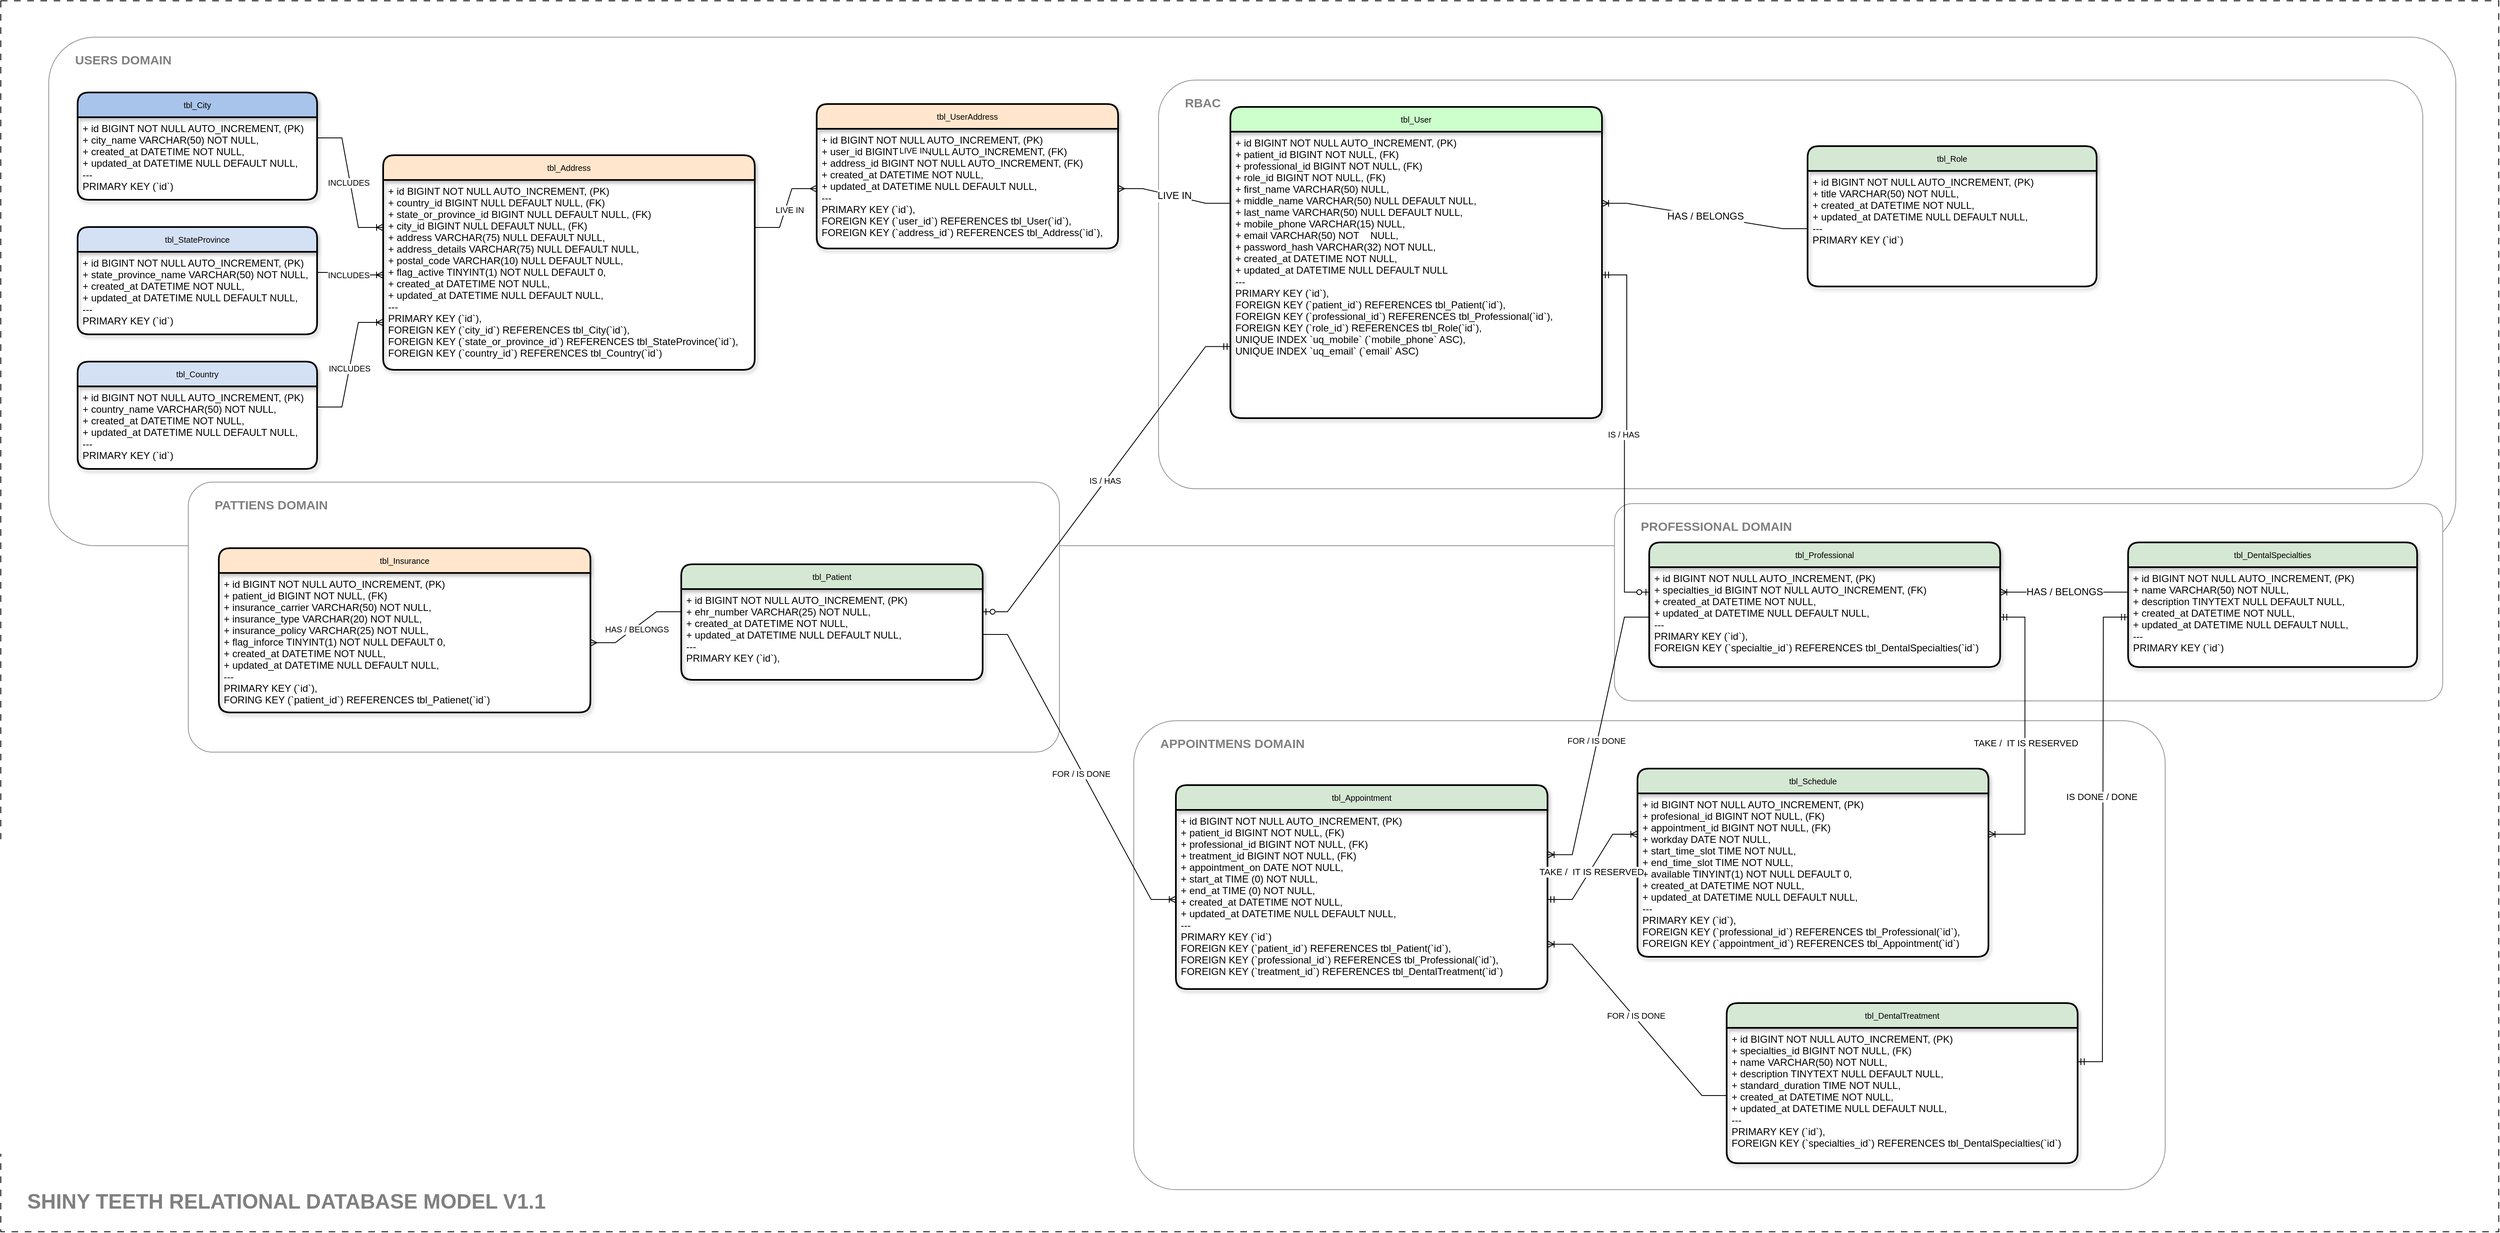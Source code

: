 <mxfile version="20.8.16" type="device"><diagram name="Página-1" id="TkPRqeXI9kq4rZR4-tyb"><mxGraphModel dx="2875" dy="2680" grid="0" gridSize="1" guides="1" tooltips="1" connect="1" arrows="1" fold="1" page="0" pageScale="1" pageWidth="1654" pageHeight="1169" math="0" shadow="0"><root><mxCell id="0"/><mxCell id="1" parent="0"/><mxCell id="j7VE22RYLg9SCNnTLwtO-19" value="SHINY TEETH RELATIONAL DATABASE MODEL V1.1" style="rounded=0;whiteSpace=wrap;html=1;shadow=0;strokeColor=default;fontSize=25;fontColor=#808080;fillColor=#FFFFFF;dashed=1;dashPattern=8 8;fontStyle=1;verticalAlign=bottom;align=left;spacingBottom=20;spacingLeft=30;" parent="1" vertex="1"><mxGeometry x="-1251" y="-1641" width="3025" height="1491" as="geometry"/></mxCell><mxCell id="j7VE22RYLg9SCNnTLwtO-18" value="USERS DOMAIN" style="rounded=1;whiteSpace=wrap;html=1;shadow=0;fillColor=#FFFFFF;arcSize=9;verticalAlign=top;align=left;spacingTop=12;spacingLeft=30;fontStyle=1;fontSize=15;strokeColor=#999999;fontColor=#808080;" parent="1" vertex="1"><mxGeometry x="-1193" y="-1597" width="2915" height="616" as="geometry"/></mxCell><mxCell id="j7VE22RYLg9SCNnTLwtO-17" value="PATTIENS DOMAIN" style="rounded=1;whiteSpace=wrap;html=1;shadow=0;fillColor=#FFFFFF;arcSize=9;verticalAlign=top;align=left;spacingTop=12;spacingLeft=30;fontStyle=1;fontSize=15;strokeColor=#999999;fontColor=#808080;" parent="1" vertex="1"><mxGeometry x="-1024" y="-1058" width="1055" height="327" as="geometry"/></mxCell><mxCell id="j7VE22RYLg9SCNnTLwtO-15" value="APPOINTMENS DOMAIN" style="rounded=1;whiteSpace=wrap;html=1;shadow=0;fillColor=#FFFFFF;arcSize=9;verticalAlign=top;align=left;spacingTop=12;spacingLeft=30;fontStyle=1;fontSize=15;strokeColor=#999999;fontColor=#808080;" parent="1" vertex="1"><mxGeometry x="121" y="-769" width="1249.04" height="568" as="geometry"/></mxCell><mxCell id="j7VE22RYLg9SCNnTLwtO-14" value="PROFESSIONAL DOMAIN" style="rounded=1;whiteSpace=wrap;html=1;shadow=0;fillColor=#FFFFFF;arcSize=9;verticalAlign=top;align=left;spacingTop=12;spacingLeft=30;fontStyle=1;fontSize=15;strokeColor=#999999;fontColor=#808080;" parent="1" vertex="1"><mxGeometry x="703.13" y="-1032" width="1003" height="239" as="geometry"/></mxCell><mxCell id="j7VE22RYLg9SCNnTLwtO-13" value="RBAC" style="rounded=1;whiteSpace=wrap;html=1;shadow=0;fillColor=#FFFFFF;arcSize=9;verticalAlign=top;align=left;spacingTop=12;spacingLeft=30;fontStyle=1;fontSize=15;strokeColor=#999999;fontColor=#808080;" parent="1" vertex="1"><mxGeometry x="151" y="-1545" width="1531" height="495" as="geometry"/></mxCell><mxCell id="nI9jZgU-42-GDvaegeSf-1" value="tbl_User" style="swimlane;childLayout=stackLayout;horizontal=1;startSize=30;horizontalStack=0;rounded=1;fontSize=10;fontStyle=0;strokeWidth=2;resizeParent=0;resizeLast=1;shadow=1;dashed=0;align=center;fillColor=#CCFFCC;" parent="1" vertex="1"><mxGeometry x="238" y="-1512.5" width="450" height="377" as="geometry"><mxRectangle x="70" y="-740" width="80" height="30" as="alternateBounds"/></mxGeometry></mxCell><mxCell id="nI9jZgU-42-GDvaegeSf-2" value="+ id BIGINT NOT NULL AUTO_INCREMENT, (PK)&#10;+ patient_id BIGINT NOT NULL, (FK)&#10;+ professional_id BIGINT NOT NULL, (FK)&#10;+ role_id BIGINT NOT NULL, (FK)&#10;+ first_name VARCHAR(50) NULL,&#10;+ middle_name VARCHAR(50) NULL DEFAULT NULL,&#10;+ last_name VARCHAR(50) NULL DEFAULT NULL,&#10;+ mobile_phone VARCHAR(15) NULL,&#10;+ email VARCHAR(50) NOT    NULL,&#10;+ password_hash VARCHAR(32) NOT NULL,&#10;+ created_at DATETIME NOT NULL,&#10;+ updated_at DATETIME NULL DEFAULT NULL&#10;---&#10;PRIMARY KEY (`id`),&#10;FOREIGN KEY (`patient_id`) REFERENCES tbl_Patient(`id`),&#10;FOREIGN KEY (`professional_id`) REFERENCES tbl_Professional(`id`),&#10;FOREIGN KEY (`role_id`) REFERENCES tbl_Role(`id`),&#10;UNIQUE INDEX `uq_mobile` (`mobile_phone` ASC),&#10;UNIQUE INDEX `uq_email` (`email` ASC)" style="align=left;strokeColor=none;fillColor=none;spacingLeft=4;fontSize=12;verticalAlign=top;resizable=0;rotatable=0;part=1;" parent="nI9jZgU-42-GDvaegeSf-1" vertex="1"><mxGeometry y="30" width="450" height="347" as="geometry"/></mxCell><mxCell id="nI9jZgU-42-GDvaegeSf-3" value="tbl_Role" style="swimlane;childLayout=stackLayout;horizontal=1;startSize=30;horizontalStack=0;rounded=1;fontSize=10;fontStyle=0;strokeWidth=2;resizeParent=0;resizeLast=1;shadow=1;dashed=0;align=center;fillColor=#D5E8D4;" parent="1" vertex="1"><mxGeometry x="937" y="-1465" width="350" height="170" as="geometry"><mxRectangle x="294" y="-740" width="80" height="30" as="alternateBounds"/></mxGeometry></mxCell><mxCell id="nI9jZgU-42-GDvaegeSf-4" value="+ id BIGINT NOT NULL AUTO_INCREMENT, (PK)&#10;+ title VARCHAR(50) NOT NULL,&#10;+ created_at DATETIME NOT NULL,&#10;+ updated_at DATETIME NULL DEFAULT NULL,&#10;---&#10;PRIMARY KEY (`id`)" style="align=left;strokeColor=none;fillColor=none;spacingLeft=4;fontSize=12;verticalAlign=top;resizable=0;rotatable=0;part=1;" parent="nI9jZgU-42-GDvaegeSf-3" vertex="1"><mxGeometry y="30" width="350" height="140" as="geometry"/></mxCell><mxCell id="tOU84PY6kPd9gPvKxVqi-3" value="tbl_Address" style="swimlane;childLayout=stackLayout;horizontal=1;startSize=30;horizontalStack=0;rounded=1;fontSize=10;fontStyle=0;strokeWidth=2;resizeParent=0;resizeLast=1;shadow=1;dashed=0;align=center;fillColor=#FFE6CC;" parent="1" vertex="1"><mxGeometry x="-788" y="-1454" width="450" height="260" as="geometry"><mxRectangle x="294" y="-740" width="80" height="30" as="alternateBounds"/></mxGeometry></mxCell><mxCell id="tOU84PY6kPd9gPvKxVqi-4" value="+ id BIGINT NOT NULL AUTO_INCREMENT, (PK)&#10;+ country_id BIGINT NULL DEFAULT NULL, (FK)&#10;+ state_or_province_id BIGINT NULL DEFAULT NULL, (FK)&#10;+ city_id BIGINT NULL DEFAULT NULL, (FK)&#10;+ address VARCHAR(75) NULL DEFAULT NULL,&#10;+ address_details VARCHAR(75) NULL DEFAULT NULL,&#10;+ postal_code VARCHAR(10) NULL DEFAULT NULL,&#10;+ flag_active TINYINT(1) NOT NULL DEFAULT 0,&#10;+ created_at DATETIME NOT NULL,&#10;+ updated_at DATETIME NULL DEFAULT NULL,&#10;---&#10;PRIMARY KEY (`id`),&#10;FOREIGN KEY (`city_id`) REFERENCES tbl_City(`id`),&#10;FOREIGN KEY (`state_or_province_id`) REFERENCES tbl_StateProvince(`id`),&#10;FOREIGN KEY (`country_id`) REFERENCES tbl_Country(`id`)" style="align=left;strokeColor=none;fillColor=none;spacingLeft=4;fontSize=12;verticalAlign=top;resizable=0;rotatable=0;part=1;" parent="tOU84PY6kPd9gPvKxVqi-3" vertex="1"><mxGeometry y="30" width="450" height="230" as="geometry"/></mxCell><mxCell id="tOU84PY6kPd9gPvKxVqi-7" value="tbl_City" style="swimlane;childLayout=stackLayout;horizontal=1;startSize=30;horizontalStack=0;rounded=1;fontSize=10;fontStyle=0;strokeWidth=2;resizeParent=0;resizeLast=1;shadow=1;dashed=0;align=center;fillColor=#A9C4EB;" parent="1" vertex="1"><mxGeometry x="-1158" y="-1530" width="290" height="130" as="geometry"><mxRectangle x="294" y="-740" width="80" height="30" as="alternateBounds"/></mxGeometry></mxCell><mxCell id="tOU84PY6kPd9gPvKxVqi-8" value="+ id BIGINT NOT NULL AUTO_INCREMENT, (PK)&#10;+ city_name VARCHAR(50) NOT NULL,&#10;+ created_at DATETIME NOT NULL,&#10;+ updated_at DATETIME NULL DEFAULT NULL,&#10;---&#10;PRIMARY KEY (`id`)" style="align=left;strokeColor=none;fillColor=none;spacingLeft=4;fontSize=12;verticalAlign=top;resizable=0;rotatable=0;part=1;" parent="tOU84PY6kPd9gPvKxVqi-7" vertex="1"><mxGeometry y="30" width="290" height="100" as="geometry"/></mxCell><mxCell id="tOU84PY6kPd9gPvKxVqi-9" value="tbl_StateProvince" style="swimlane;childLayout=stackLayout;horizontal=1;startSize=30;horizontalStack=0;rounded=1;fontSize=10;fontStyle=0;strokeWidth=2;resizeParent=0;resizeLast=1;shadow=1;dashed=0;align=center;fillColor=#D4E1F5;" parent="1" vertex="1"><mxGeometry x="-1158" y="-1367" width="290" height="130" as="geometry"><mxRectangle x="294" y="-740" width="80" height="30" as="alternateBounds"/></mxGeometry></mxCell><mxCell id="tOU84PY6kPd9gPvKxVqi-10" value="+ id BIGINT NOT NULL AUTO_INCREMENT, (PK)&#10;+ state_province_name VARCHAR(50) NOT NULL,&#10;+ created_at DATETIME NOT NULL,&#10;+ updated_at DATETIME NULL DEFAULT NULL,&#10;---&#10;PRIMARY KEY (`id`)" style="align=left;strokeColor=none;fillColor=none;spacingLeft=4;fontSize=12;verticalAlign=top;resizable=0;rotatable=0;part=1;shadow=1;" parent="tOU84PY6kPd9gPvKxVqi-9" vertex="1"><mxGeometry y="30" width="290" height="100" as="geometry"/></mxCell><mxCell id="tOU84PY6kPd9gPvKxVqi-11" value="tbl_Country" style="swimlane;childLayout=stackLayout;horizontal=1;startSize=30;horizontalStack=0;rounded=1;fontSize=10;fontStyle=0;strokeWidth=2;resizeParent=0;resizeLast=1;shadow=1;dashed=0;align=center;fillColor=#D4E1F5;" parent="1" vertex="1"><mxGeometry x="-1158" y="-1204" width="290" height="130" as="geometry"><mxRectangle x="294" y="-740" width="80" height="30" as="alternateBounds"/></mxGeometry></mxCell><mxCell id="tOU84PY6kPd9gPvKxVqi-12" value="+ id BIGINT NOT NULL AUTO_INCREMENT, (PK)&#10;+ country_name VARCHAR(50) NOT NULL,&#10;+ created_at DATETIME NOT NULL,&#10;+ updated_at DATETIME NULL DEFAULT NULL,&#10;---&#10;PRIMARY KEY (`id`)" style="align=left;strokeColor=none;fillColor=none;spacingLeft=4;fontSize=12;verticalAlign=top;resizable=0;rotatable=0;part=1;shadow=1;" parent="tOU84PY6kPd9gPvKxVqi-11" vertex="1"><mxGeometry y="30" width="290" height="100" as="geometry"/></mxCell><mxCell id="tOU84PY6kPd9gPvKxVqi-14" value="" style="edgeStyle=entityRelationEdgeStyle;fontSize=12;html=1;endArrow=ERoneToMany;rounded=0;exitX=1;exitY=0.25;exitDx=0;exitDy=0;entryX=0;entryY=0.25;entryDx=0;entryDy=0;" parent="1" source="tOU84PY6kPd9gPvKxVqi-8" target="tOU84PY6kPd9gPvKxVqi-4" edge="1"><mxGeometry width="100" height="100" relative="1" as="geometry"><mxPoint x="-790" y="-1081" as="sourcePoint"/><mxPoint x="-690" y="-1181" as="targetPoint"/></mxGeometry></mxCell><mxCell id="tOU84PY6kPd9gPvKxVqi-46" value="INCLUDES" style="edgeLabel;html=1;align=center;verticalAlign=middle;resizable=0;points=[];fontSize=10;" parent="tOU84PY6kPd9gPvKxVqi-14" vertex="1" connectable="0"><mxGeometry x="-0.011" y="-2" relative="1" as="geometry"><mxPoint as="offset"/></mxGeometry></mxCell><mxCell id="tOU84PY6kPd9gPvKxVqi-15" value="" style="edgeStyle=entityRelationEdgeStyle;fontSize=12;html=1;endArrow=ERoneToMany;rounded=0;exitX=1;exitY=0.25;exitDx=0;exitDy=0;entryX=0;entryY=0.5;entryDx=0;entryDy=0;" parent="1" source="tOU84PY6kPd9gPvKxVqi-10" target="tOU84PY6kPd9gPvKxVqi-4" edge="1"><mxGeometry width="100" height="100" relative="1" as="geometry"><mxPoint x="-685" y="-1121" as="sourcePoint"/><mxPoint x="-715" y="-1036" as="targetPoint"/></mxGeometry></mxCell><mxCell id="tOU84PY6kPd9gPvKxVqi-47" value="INCLUDES" style="edgeLabel;html=1;align=center;verticalAlign=middle;resizable=0;points=[];fontSize=10;" parent="tOU84PY6kPd9gPvKxVqi-15" vertex="1" connectable="0"><mxGeometry x="-0.041" y="-2" relative="1" as="geometry"><mxPoint as="offset"/></mxGeometry></mxCell><mxCell id="tOU84PY6kPd9gPvKxVqi-16" value="" style="edgeStyle=entityRelationEdgeStyle;fontSize=12;html=1;endArrow=ERoneToMany;rounded=0;entryX=0;entryY=0.75;entryDx=0;entryDy=0;exitX=1;exitY=0.25;exitDx=0;exitDy=0;" parent="1" source="tOU84PY6kPd9gPvKxVqi-12" target="tOU84PY6kPd9gPvKxVqi-4" edge="1"><mxGeometry width="100" height="100" relative="1" as="geometry"><mxPoint x="-795" y="-931" as="sourcePoint"/><mxPoint x="-575" y="-1161" as="targetPoint"/></mxGeometry></mxCell><mxCell id="tOU84PY6kPd9gPvKxVqi-49" value="INCLUDES" style="edgeLabel;html=1;align=center;verticalAlign=middle;resizable=0;points=[];fontSize=10;" parent="tOU84PY6kPd9gPvKxVqi-16" vertex="1" connectable="0"><mxGeometry x="-0.05" relative="1" as="geometry"><mxPoint as="offset"/></mxGeometry></mxCell><mxCell id="tOU84PY6kPd9gPvKxVqi-18" value="tbl_UserAddress" style="swimlane;childLayout=stackLayout;horizontal=1;startSize=30;horizontalStack=0;rounded=1;fontSize=10;fontStyle=0;strokeWidth=2;resizeParent=0;resizeLast=1;shadow=1;dashed=0;align=center;fillColor=#FFE6CC;" parent="1" vertex="1"><mxGeometry x="-263" y="-1516" width="365" height="175" as="geometry"><mxRectangle x="294" y="-740" width="80" height="30" as="alternateBounds"/></mxGeometry></mxCell><mxCell id="tOU84PY6kPd9gPvKxVqi-19" value="+ id BIGINT NOT NULL AUTO_INCREMENT, (PK)&#10;+ user_id BIGINT NOT NULL AUTO_INCREMENT, (FK)&#10;+ address_id BIGINT NOT NULL AUTO_INCREMENT, (FK)&#10;+ created_at DATETIME NOT NULL,&#10;+ updated_at DATETIME NULL DEFAULT NULL,&#10;---&#10;PRIMARY KEY (`id`),&#10;FOREIGN KEY (`user_id`) REFERENCES tbl_User(`id`),&#10;FOREIGN KEY (`address_id`) REFERENCES tbl_Address(`id`)," style="align=left;strokeColor=none;fillColor=none;spacingLeft=4;fontSize=12;verticalAlign=top;resizable=0;rotatable=0;part=1;" parent="tOU84PY6kPd9gPvKxVqi-18" vertex="1"><mxGeometry y="30" width="365" height="145" as="geometry"/></mxCell><mxCell id="tOU84PY6kPd9gPvKxVqi-20" value="LIVE IN" style="edgeStyle=entityRelationEdgeStyle;fontSize=12;html=1;endArrow=ERmany;rounded=0;exitX=0;exitY=0.25;exitDx=0;exitDy=0;entryX=1;entryY=0.5;entryDx=0;entryDy=0;" parent="1" source="nI9jZgU-42-GDvaegeSf-2" target="tOU84PY6kPd9gPvKxVqi-19" edge="1"><mxGeometry width="100" height="100" relative="1" as="geometry"><mxPoint x="780" y="-845" as="sourcePoint"/><mxPoint x="880" y="-945" as="targetPoint"/></mxGeometry></mxCell><mxCell id="tOU84PY6kPd9gPvKxVqi-50" value="LIVE IN" style="edgeLabel;html=1;align=center;verticalAlign=middle;resizable=0;points=[];fontSize=10;" parent="tOU84PY6kPd9gPvKxVqi-20" vertex="1" connectable="0"><mxGeometry x="0.029" y="2" relative="1" as="geometry"><mxPoint x="-314" y="-57" as="offset"/></mxGeometry></mxCell><mxCell id="tOU84PY6kPd9gPvKxVqi-21" value="" style="edgeStyle=entityRelationEdgeStyle;fontSize=12;html=1;endArrow=ERmany;rounded=0;exitX=1;exitY=0.25;exitDx=0;exitDy=0;" parent="1" source="tOU84PY6kPd9gPvKxVqi-4" target="tOU84PY6kPd9gPvKxVqi-19" edge="1"><mxGeometry width="100" height="100" relative="1" as="geometry"><mxPoint x="466" y="-902" as="sourcePoint"/><mxPoint x="-143" y="-1065" as="targetPoint"/></mxGeometry></mxCell><mxCell id="tOU84PY6kPd9gPvKxVqi-51" value="LIVE IN" style="edgeLabel;html=1;align=center;verticalAlign=middle;resizable=0;points=[];fontSize=10;" parent="tOU84PY6kPd9gPvKxVqi-21" vertex="1" connectable="0"><mxGeometry x="0.017" y="-4" relative="1" as="geometry"><mxPoint y="1" as="offset"/></mxGeometry></mxCell><mxCell id="tOU84PY6kPd9gPvKxVqi-28" value="tbl_DentalTreatment" style="swimlane;childLayout=stackLayout;horizontal=1;startSize=30;horizontalStack=0;rounded=1;fontSize=10;fontStyle=0;strokeWidth=2;resizeParent=0;resizeLast=1;shadow=1;dashed=0;align=center;fillColor=#D5E8D4;" parent="1" vertex="1"><mxGeometry x="839" y="-427" width="425" height="194" as="geometry"><mxRectangle x="294" y="-740" width="80" height="30" as="alternateBounds"/></mxGeometry></mxCell><mxCell id="tOU84PY6kPd9gPvKxVqi-29" value="+ id BIGINT NOT NULL AUTO_INCREMENT, (PK)&#10;+ specialties_id BIGINT NOT NULL, (FK)&#10;+ name VARCHAR(50) NOT NULL,&#10;+ description TINYTEXT NULL DEFAULT NULL, &#10;+ standard_duration TIME NOT NULL,&#10;+ created_at DATETIME NOT NULL,&#10;+ updated_at DATETIME NULL DEFAULT NULL,&#10;---&#10;PRIMARY KEY (`id`),&#10;FOREIGN KEY (`specialties_id`) REFERENCES tbl_DentalSpecialties(`id`)" style="align=left;strokeColor=none;fillColor=none;spacingLeft=4;fontSize=12;verticalAlign=top;resizable=0;rotatable=0;part=1;" parent="tOU84PY6kPd9gPvKxVqi-28" vertex="1"><mxGeometry y="30" width="425" height="164" as="geometry"/></mxCell><mxCell id="tOU84PY6kPd9gPvKxVqi-30" value="tbl_DentalSpecialties" style="swimlane;childLayout=stackLayout;horizontal=1;startSize=30;horizontalStack=0;rounded=1;fontSize=10;fontStyle=0;strokeWidth=2;resizeParent=0;resizeLast=1;shadow=1;dashed=0;align=center;fillColor=#D5E8D4;" parent="1" vertex="1"><mxGeometry x="1325.13" y="-985" width="350" height="151" as="geometry"><mxRectangle x="294" y="-740" width="80" height="30" as="alternateBounds"/></mxGeometry></mxCell><mxCell id="tOU84PY6kPd9gPvKxVqi-31" value="+ id BIGINT NOT NULL AUTO_INCREMENT, (PK)&#10;+ name VARCHAR(50) NOT NULL,&#10;+ description TINYTEXT NULL DEFAULT NULL,&#10;+ created_at DATETIME NOT NULL,&#10;+ updated_at DATETIME NULL DEFAULT NULL,&#10;---&#10;PRIMARY KEY (`id`)" style="align=left;strokeColor=none;fillColor=none;spacingLeft=4;fontSize=12;verticalAlign=top;resizable=0;rotatable=0;part=1;" parent="tOU84PY6kPd9gPvKxVqi-30" vertex="1"><mxGeometry y="30" width="350" height="121" as="geometry"/></mxCell><mxCell id="tOU84PY6kPd9gPvKxVqi-32" value="tbl_Patient" style="swimlane;childLayout=stackLayout;horizontal=1;startSize=30;horizontalStack=0;rounded=1;fontSize=10;fontStyle=0;strokeWidth=2;resizeParent=0;resizeLast=1;shadow=1;dashed=0;align=center;fillColor=#D5E8D4;" parent="1" vertex="1"><mxGeometry x="-427" y="-958.5" width="365" height="140" as="geometry"><mxRectangle x="294" y="-740" width="80" height="30" as="alternateBounds"/></mxGeometry></mxCell><mxCell id="tOU84PY6kPd9gPvKxVqi-33" value="+ id BIGINT NOT NULL AUTO_INCREMENT, (PK)&#10;+ ehr_number VARCHAR(25) NOT NULL,&#10;+ created_at DATETIME NOT NULL,&#10;+ updated_at DATETIME NULL DEFAULT NULL,&#10;---&#10;PRIMARY KEY (`id`)," style="align=left;strokeColor=none;fillColor=none;spacingLeft=4;fontSize=12;verticalAlign=top;resizable=0;rotatable=0;part=1;" parent="tOU84PY6kPd9gPvKxVqi-32" vertex="1"><mxGeometry y="30" width="365" height="110" as="geometry"/></mxCell><mxCell id="tOU84PY6kPd9gPvKxVqi-36" value="tbl_Insurance" style="swimlane;childLayout=stackLayout;horizontal=1;startSize=30;horizontalStack=0;rounded=1;fontSize=10;fontStyle=0;strokeWidth=2;resizeParent=0;resizeLast=1;shadow=1;dashed=0;align=center;fillColor=#FFE6CC;" parent="1" vertex="1"><mxGeometry x="-987" y="-978" width="450" height="199" as="geometry"><mxRectangle x="294" y="-740" width="80" height="30" as="alternateBounds"/></mxGeometry></mxCell><mxCell id="tOU84PY6kPd9gPvKxVqi-37" value="+ id BIGINT NOT NULL AUTO_INCREMENT, (PK)&#10;+ patient_id BIGINT NOT NULL, (FK)&#10;+ insurance_carrier VARCHAR(50) NOT NULL,&#10;+ insurance_type VARCHAR(20) NOT NULL,&#10;+ insurance_policy VARCHAR(25) NOT NULL,&#10;+ flag_inforce TINYINT(1) NOT NULL DEFAULT 0,&#10;+ created_at DATETIME NOT NULL,&#10;+ updated_at DATETIME NULL DEFAULT NULL,&#10;---&#10;PRIMARY KEY (`id`),&#10;FORING KEY (`patient_id`) REFERENCES tbl_Patienet(`id`)" style="align=left;strokeColor=none;fillColor=none;spacingLeft=4;fontSize=12;verticalAlign=top;resizable=0;rotatable=0;part=1;" parent="tOU84PY6kPd9gPvKxVqi-36" vertex="1"><mxGeometry y="30" width="450" height="169" as="geometry"/></mxCell><mxCell id="tOU84PY6kPd9gPvKxVqi-39" value="" style="edgeStyle=entityRelationEdgeStyle;fontSize=12;html=1;endArrow=ERmany;rounded=0;exitX=0;exitY=0.25;exitDx=0;exitDy=0;" parent="1" source="tOU84PY6kPd9gPvKxVqi-33" target="tOU84PY6kPd9gPvKxVqi-37" edge="1"><mxGeometry width="100" height="100" relative="1" as="geometry"><mxPoint x="-420" y="-402" as="sourcePoint"/><mxPoint x="-420" y="-552.5" as="targetPoint"/></mxGeometry></mxCell><mxCell id="tOU84PY6kPd9gPvKxVqi-54" value="HAS / BELONGS" style="edgeLabel;html=1;align=center;verticalAlign=middle;resizable=0;points=[];fontSize=10;" parent="tOU84PY6kPd9gPvKxVqi-39" vertex="1" connectable="0"><mxGeometry x="0.015" y="2" relative="1" as="geometry"><mxPoint as="offset"/></mxGeometry></mxCell><mxCell id="tOU84PY6kPd9gPvKxVqi-40" value="tbl_Professional" style="swimlane;childLayout=stackLayout;horizontal=1;startSize=30;horizontalStack=0;rounded=1;fontSize=10;fontStyle=0;strokeWidth=2;resizeParent=0;resizeLast=1;shadow=1;dashed=0;align=center;fillColor=#D5E8D4;" parent="1" vertex="1"><mxGeometry x="745.2" y="-985" width="425" height="151" as="geometry"><mxRectangle x="294" y="-740" width="80" height="30" as="alternateBounds"/></mxGeometry></mxCell><mxCell id="tOU84PY6kPd9gPvKxVqi-41" value="+ id BIGINT NOT NULL AUTO_INCREMENT, (PK)&#10;+ specialties_id BIGINT NOT NULL AUTO_INCREMENT, (FK)&#10;+ created_at DATETIME NOT NULL,&#10;+ updated_at DATETIME NULL DEFAULT NULL,&#10;---&#10;PRIMARY KEY (`id`),&#10;FOREIGN KEY (`specialtie_id`) REFERENCES tbl_DentalSpecialties(`id`)" style="align=left;strokeColor=none;fillColor=none;spacingLeft=4;fontSize=12;verticalAlign=top;resizable=0;rotatable=0;part=1;" parent="tOU84PY6kPd9gPvKxVqi-40" vertex="1"><mxGeometry y="30" width="425" height="121" as="geometry"/></mxCell><mxCell id="tOU84PY6kPd9gPvKxVqi-61" value="" style="edgeStyle=entityRelationEdgeStyle;fontSize=12;html=1;endArrow=ERzeroToOne;startArrow=ERmandOne;rounded=0;exitX=0;exitY=0.75;exitDx=0;exitDy=0;entryX=1;entryY=0.25;entryDx=0;entryDy=0;" parent="1" source="nI9jZgU-42-GDvaegeSf-2" target="tOU84PY6kPd9gPvKxVqi-33" edge="1"><mxGeometry width="100" height="100" relative="1" as="geometry"><mxPoint x="595" y="-385" as="sourcePoint"/><mxPoint x="695" y="-485" as="targetPoint"/></mxGeometry></mxCell><mxCell id="tOU84PY6kPd9gPvKxVqi-62" value="IS / HAS" style="edgeLabel;html=1;align=center;verticalAlign=middle;resizable=0;points=[];fontSize=10;" parent="tOU84PY6kPd9gPvKxVqi-61" vertex="1" connectable="0"><mxGeometry x="0.008" y="-1" relative="1" as="geometry"><mxPoint as="offset"/></mxGeometry></mxCell><mxCell id="tOU84PY6kPd9gPvKxVqi-64" value="" style="edgeStyle=entityRelationEdgeStyle;fontSize=12;html=1;endArrow=ERzeroToOne;startArrow=ERmandOne;rounded=0;exitX=1;exitY=0.5;exitDx=0;exitDy=0;entryX=0;entryY=0.25;entryDx=0;entryDy=0;" parent="1" source="nI9jZgU-42-GDvaegeSf-2" target="tOU84PY6kPd9gPvKxVqi-41" edge="1"><mxGeometry width="100" height="100" relative="1" as="geometry"><mxPoint x="732" y="-414" as="sourcePoint"/><mxPoint x="625" y="-227.25" as="targetPoint"/></mxGeometry></mxCell><mxCell id="tOU84PY6kPd9gPvKxVqi-65" value="IS / HAS" style="edgeLabel;html=1;align=center;verticalAlign=middle;resizable=0;points=[];fontSize=10;" parent="tOU84PY6kPd9gPvKxVqi-64" vertex="1" connectable="0"><mxGeometry x="0.008" y="-1" relative="1" as="geometry"><mxPoint as="offset"/></mxGeometry></mxCell><mxCell id="tOU84PY6kPd9gPvKxVqi-68" value="tbl_Appointment" style="swimlane;childLayout=stackLayout;horizontal=1;startSize=30;horizontalStack=0;rounded=1;fontSize=10;fontStyle=0;strokeWidth=2;resizeParent=0;resizeLast=1;shadow=1;dashed=0;align=center;fillColor=#D5E8D4;" parent="1" vertex="1"><mxGeometry x="172" y="-691" width="450" height="247" as="geometry"><mxRectangle x="294" y="-740" width="80" height="30" as="alternateBounds"/></mxGeometry></mxCell><mxCell id="tOU84PY6kPd9gPvKxVqi-69" value="+ id BIGINT NOT NULL AUTO_INCREMENT, (PK)&#10;+ patient_id BIGINT NOT NULL, (FK)&#10;+ professional_id BIGINT NOT NULL, (FK)&#10;+ treatment_id BIGINT NOT NULL, (FK)&#10;+ appointment_on DATE NOT NULL,&#10;+ start_at TIME (0) NOT NULL,&#10;+ end_at TIME (0) NOT NULL,&#10;+ created_at DATETIME NOT NULL,&#10;+ updated_at DATETIME NULL DEFAULT NULL,&#10;---&#10;PRIMARY KEY (`id`)&#10;FOREIGN KEY (`patient_id`) REFERENCES tbl_Patient(`id`),&#10;FOREIGN KEY (`professional_id`) REFERENCES tbl_Professional(`id`),&#10;FOREIGN KEY (`treatment_id`) REFERENCES tbl_DentalTreatment(`id`)" style="align=left;strokeColor=none;fillColor=none;spacingLeft=4;fontSize=12;verticalAlign=top;resizable=0;rotatable=0;part=1;" parent="tOU84PY6kPd9gPvKxVqi-68" vertex="1"><mxGeometry y="30" width="450" height="217" as="geometry"/></mxCell><mxCell id="tOU84PY6kPd9gPvKxVqi-91" value="" style="edgeStyle=entityRelationEdgeStyle;fontSize=12;html=1;endArrow=ERoneToMany;rounded=0;exitX=0;exitY=0.5;exitDx=0;exitDy=0;entryX=1;entryY=0.75;entryDx=0;entryDy=0;" parent="1" source="tOU84PY6kPd9gPvKxVqi-29" target="tOU84PY6kPd9gPvKxVqi-69" edge="1"><mxGeometry width="100" height="100" relative="1" as="geometry"><mxPoint x="341.96" y="75.25" as="sourcePoint"/><mxPoint x="441.96" y="-24.75" as="targetPoint"/></mxGeometry></mxCell><mxCell id="tOU84PY6kPd9gPvKxVqi-93" value="FOR / IS DONE" style="edgeLabel;html=1;align=center;verticalAlign=middle;resizable=0;points=[];fontSize=10;" parent="tOU84PY6kPd9gPvKxVqi-91" vertex="1" connectable="0"><mxGeometry x="0.036" y="-2" relative="1" as="geometry"><mxPoint as="offset"/></mxGeometry></mxCell><mxCell id="j7VE22RYLg9SCNnTLwtO-1" value="HAS / BELONGS" style="edgeStyle=entityRelationEdgeStyle;fontSize=12;html=1;endArrow=ERoneToMany;rounded=0;exitX=0;exitY=0.25;exitDx=0;exitDy=0;entryX=1;entryY=0.25;entryDx=0;entryDy=0;" parent="1" source="tOU84PY6kPd9gPvKxVqi-31" target="tOU84PY6kPd9gPvKxVqi-41" edge="1"><mxGeometry width="100" height="100" relative="1" as="geometry"><mxPoint x="1075.13" y="-179" as="sourcePoint"/><mxPoint x="1175.13" y="-279" as="targetPoint"/></mxGeometry></mxCell><mxCell id="j7VE22RYLg9SCNnTLwtO-2" value="" style="edgeStyle=entityRelationEdgeStyle;fontSize=12;html=1;endArrow=ERmandOne;startArrow=ERmandOne;rounded=0;exitX=1;exitY=0.25;exitDx=0;exitDy=0;entryX=0;entryY=0.5;entryDx=0;entryDy=0;" parent="1" source="tOU84PY6kPd9gPvKxVqi-29" target="tOU84PY6kPd9gPvKxVqi-31" edge="1"><mxGeometry width="100" height="100" relative="1" as="geometry"><mxPoint x="1562" y="-48" as="sourcePoint"/><mxPoint x="1662" y="-148" as="targetPoint"/></mxGeometry></mxCell><mxCell id="j7VE22RYLg9SCNnTLwtO-3" value="IS DONE / DONE" style="edgeLabel;html=1;align=center;verticalAlign=middle;resizable=0;points=[];" parent="j7VE22RYLg9SCNnTLwtO-2" vertex="1" connectable="0"><mxGeometry x="0.174" y="2" relative="1" as="geometry"><mxPoint as="offset"/></mxGeometry></mxCell><mxCell id="j7VE22RYLg9SCNnTLwtO-5" value="tbl_Schedule" style="swimlane;childLayout=stackLayout;horizontal=1;startSize=30;horizontalStack=0;rounded=1;fontSize=10;fontStyle=0;strokeWidth=2;resizeParent=0;resizeLast=1;shadow=1;dashed=0;align=center;fillColor=#D5E8D4;" parent="1" vertex="1"><mxGeometry x="731" y="-711" width="425" height="228" as="geometry"><mxRectangle x="294" y="-740" width="80" height="30" as="alternateBounds"/></mxGeometry></mxCell><mxCell id="j7VE22RYLg9SCNnTLwtO-6" value="+ id BIGINT NOT NULL AUTO_INCREMENT, (PK)&#10;+ profesional_id BIGINT NOT NULL, (FK)&#10;+ appointment_id BIGINT NOT NULL, (FK)&#10;+ workday DATE NOT NULL,&#10;+ start_time_slot TIME NOT NULL,&#10;+ end_time_slot TIME NOT NULL,&#10;+ available TINYINT(1) NOT NULL DEFAULT 0,&#10;+ created_at DATETIME NOT NULL,&#10;+ updated_at DATETIME NULL DEFAULT NULL,&#10;---&#10;PRIMARY KEY (`id`),&#10;FOREIGN KEY (`professional_id`) REFERENCES tbl_Professional(`id`),&#10;FOREIGN KEY (`appointment_id`) REFERENCES tbl_Appointment(`id`)" style="align=left;strokeColor=none;fillColor=none;spacingLeft=4;fontSize=12;verticalAlign=top;resizable=0;rotatable=0;part=1;" parent="j7VE22RYLg9SCNnTLwtO-5" vertex="1"><mxGeometry y="30" width="425" height="198" as="geometry"/></mxCell><mxCell id="j7VE22RYLg9SCNnTLwtO-9" value="" style="edgeStyle=entityRelationEdgeStyle;fontSize=12;html=1;endArrow=ERoneToMany;startArrow=ERmandOne;rounded=0;exitX=1;exitY=0.5;exitDx=0;exitDy=0;entryX=0;entryY=0.25;entryDx=0;entryDy=0;" parent="1" source="tOU84PY6kPd9gPvKxVqi-69" target="j7VE22RYLg9SCNnTLwtO-6" edge="1"><mxGeometry width="100" height="100" relative="1" as="geometry"><mxPoint x="751.96" y="-359.75" as="sourcePoint"/><mxPoint x="851.96" y="-459.75" as="targetPoint"/></mxGeometry></mxCell><mxCell id="j7VE22RYLg9SCNnTLwtO-10" value="TAKE /&amp;nbsp;&amp;nbsp;IT IS RESERVED" style="edgeLabel;html=1;align=center;verticalAlign=middle;resizable=0;points=[];" parent="j7VE22RYLg9SCNnTLwtO-9" vertex="1" connectable="0"><mxGeometry x="-0.081" y="-2" relative="1" as="geometry"><mxPoint as="offset"/></mxGeometry></mxCell><mxCell id="j7VE22RYLg9SCNnTLwtO-11" value="" style="edgeStyle=entityRelationEdgeStyle;fontSize=12;html=1;endArrow=ERoneToMany;startArrow=ERmandOne;rounded=0;entryX=1;entryY=0.25;entryDx=0;entryDy=0;" parent="1" source="tOU84PY6kPd9gPvKxVqi-41" target="j7VE22RYLg9SCNnTLwtO-6" edge="1"><mxGeometry width="100" height="100" relative="1" as="geometry"><mxPoint x="1439.07" y="-581" as="sourcePoint"/><mxPoint x="1647.07" y="-690" as="targetPoint"/></mxGeometry></mxCell><mxCell id="j7VE22RYLg9SCNnTLwtO-12" value="TAKE /&amp;nbsp;&amp;nbsp;IT IS RESERVED" style="edgeLabel;html=1;align=center;verticalAlign=middle;resizable=0;points=[];" parent="j7VE22RYLg9SCNnTLwtO-11" vertex="1" connectable="0"><mxGeometry x="-0.081" y="-2" relative="1" as="geometry"><mxPoint x="3" y="27" as="offset"/></mxGeometry></mxCell><mxCell id="qm5rc2PZGvxiu34Ps6yn-3" value="HAS / BELONGS" style="edgeStyle=entityRelationEdgeStyle;fontSize=12;html=1;endArrow=ERoneToMany;rounded=0;exitX=0;exitY=0.5;exitDx=0;exitDy=0;entryX=1;entryY=0.25;entryDx=0;entryDy=0;" parent="1" source="nI9jZgU-42-GDvaegeSf-4" target="nI9jZgU-42-GDvaegeSf-2" edge="1"><mxGeometry width="100" height="100" relative="1" as="geometry"><mxPoint x="899.93" y="-1346" as="sourcePoint"/><mxPoint x="745.0" y="-1346" as="targetPoint"/></mxGeometry></mxCell><mxCell id="tVAM1xxCVwiLlitmqxQE-1" value="" style="edgeStyle=entityRelationEdgeStyle;fontSize=12;html=1;endArrow=ERoneToMany;rounded=0;exitX=0;exitY=0.5;exitDx=0;exitDy=0;entryX=1;entryY=0.25;entryDx=0;entryDy=0;" edge="1" parent="1" source="tOU84PY6kPd9gPvKxVqi-41" target="tOU84PY6kPd9gPvKxVqi-69"><mxGeometry width="100" height="100" relative="1" as="geometry"><mxPoint x="840" y="-314" as="sourcePoint"/><mxPoint x="624.96" y="-511.0" as="targetPoint"/></mxGeometry></mxCell><mxCell id="tVAM1xxCVwiLlitmqxQE-2" value="FOR / IS DONE" style="edgeLabel;html=1;align=center;verticalAlign=middle;resizable=0;points=[];fontSize=10;" vertex="1" connectable="0" parent="tVAM1xxCVwiLlitmqxQE-1"><mxGeometry x="0.036" y="-2" relative="1" as="geometry"><mxPoint as="offset"/></mxGeometry></mxCell><mxCell id="tVAM1xxCVwiLlitmqxQE-3" value="" style="edgeStyle=entityRelationEdgeStyle;fontSize=12;html=1;endArrow=ERoneToMany;rounded=0;exitX=1;exitY=0.5;exitDx=0;exitDy=0;entryX=0;entryY=0.5;entryDx=0;entryDy=0;" edge="1" parent="1" source="tOU84PY6kPd9gPvKxVqi-33" target="tOU84PY6kPd9gPvKxVqi-69"><mxGeometry width="100" height="100" relative="1" as="geometry"><mxPoint x="746.2" y="-893.5" as="sourcePoint"/><mxPoint x="596" y="-576.75" as="targetPoint"/></mxGeometry></mxCell><mxCell id="tVAM1xxCVwiLlitmqxQE-4" value="FOR / IS DONE" style="edgeLabel;html=1;align=center;verticalAlign=middle;resizable=0;points=[];fontSize=10;" vertex="1" connectable="0" parent="tVAM1xxCVwiLlitmqxQE-3"><mxGeometry x="0.036" y="-2" relative="1" as="geometry"><mxPoint as="offset"/></mxGeometry></mxCell></root></mxGraphModel></diagram></mxfile>